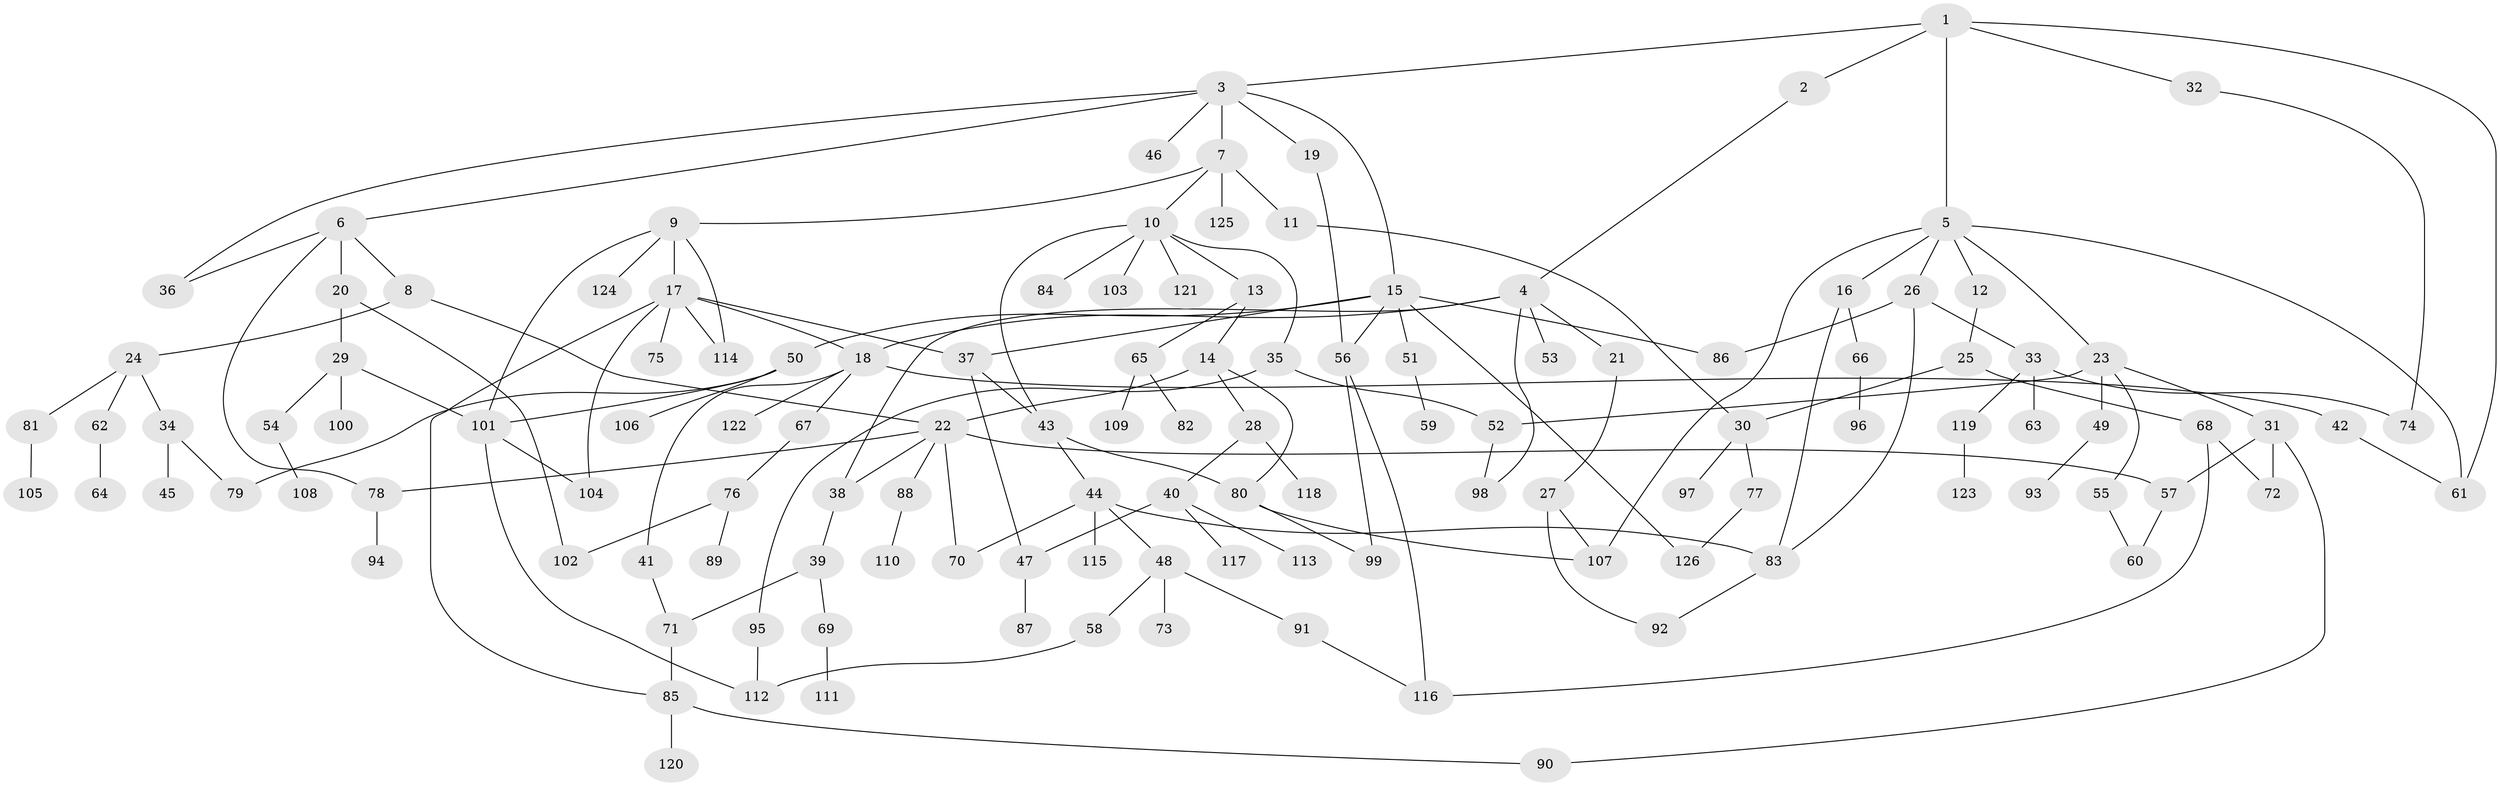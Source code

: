 // Generated by graph-tools (version 1.1) at 2025/25/03/09/25 03:25:25]
// undirected, 126 vertices, 166 edges
graph export_dot {
graph [start="1"]
  node [color=gray90,style=filled];
  1;
  2;
  3;
  4;
  5;
  6;
  7;
  8;
  9;
  10;
  11;
  12;
  13;
  14;
  15;
  16;
  17;
  18;
  19;
  20;
  21;
  22;
  23;
  24;
  25;
  26;
  27;
  28;
  29;
  30;
  31;
  32;
  33;
  34;
  35;
  36;
  37;
  38;
  39;
  40;
  41;
  42;
  43;
  44;
  45;
  46;
  47;
  48;
  49;
  50;
  51;
  52;
  53;
  54;
  55;
  56;
  57;
  58;
  59;
  60;
  61;
  62;
  63;
  64;
  65;
  66;
  67;
  68;
  69;
  70;
  71;
  72;
  73;
  74;
  75;
  76;
  77;
  78;
  79;
  80;
  81;
  82;
  83;
  84;
  85;
  86;
  87;
  88;
  89;
  90;
  91;
  92;
  93;
  94;
  95;
  96;
  97;
  98;
  99;
  100;
  101;
  102;
  103;
  104;
  105;
  106;
  107;
  108;
  109;
  110;
  111;
  112;
  113;
  114;
  115;
  116;
  117;
  118;
  119;
  120;
  121;
  122;
  123;
  124;
  125;
  126;
  1 -- 2;
  1 -- 3;
  1 -- 5;
  1 -- 32;
  1 -- 61;
  2 -- 4;
  3 -- 6;
  3 -- 7;
  3 -- 15;
  3 -- 19;
  3 -- 36;
  3 -- 46;
  4 -- 21;
  4 -- 53;
  4 -- 98;
  4 -- 38;
  4 -- 18;
  5 -- 12;
  5 -- 16;
  5 -- 23;
  5 -- 26;
  5 -- 61;
  5 -- 107;
  6 -- 8;
  6 -- 20;
  6 -- 78;
  6 -- 36;
  7 -- 9;
  7 -- 10;
  7 -- 11;
  7 -- 125;
  8 -- 24;
  8 -- 22;
  9 -- 17;
  9 -- 124;
  9 -- 114;
  9 -- 101;
  10 -- 13;
  10 -- 35;
  10 -- 84;
  10 -- 103;
  10 -- 121;
  10 -- 43;
  11 -- 30;
  12 -- 25;
  13 -- 14;
  13 -- 65;
  14 -- 22;
  14 -- 28;
  14 -- 80;
  15 -- 50;
  15 -- 51;
  15 -- 86;
  15 -- 37;
  15 -- 126;
  15 -- 56;
  16 -- 66;
  16 -- 83;
  17 -- 18;
  17 -- 37;
  17 -- 75;
  17 -- 85;
  17 -- 104;
  17 -- 114;
  18 -- 41;
  18 -- 42;
  18 -- 67;
  18 -- 122;
  19 -- 56;
  20 -- 29;
  20 -- 102;
  21 -- 27;
  22 -- 38;
  22 -- 78;
  22 -- 88;
  22 -- 57;
  22 -- 70;
  23 -- 31;
  23 -- 49;
  23 -- 52;
  23 -- 55;
  24 -- 34;
  24 -- 62;
  24 -- 81;
  25 -- 30;
  25 -- 68;
  26 -- 33;
  26 -- 83;
  26 -- 86;
  27 -- 92;
  27 -- 107;
  28 -- 40;
  28 -- 118;
  29 -- 54;
  29 -- 100;
  29 -- 101;
  30 -- 77;
  30 -- 97;
  31 -- 57;
  31 -- 90;
  31 -- 72;
  32 -- 74;
  33 -- 63;
  33 -- 119;
  33 -- 74;
  34 -- 45;
  34 -- 79;
  35 -- 95;
  35 -- 52;
  37 -- 43;
  37 -- 47;
  38 -- 39;
  39 -- 69;
  39 -- 71;
  40 -- 47;
  40 -- 113;
  40 -- 117;
  41 -- 71;
  42 -- 61;
  43 -- 44;
  43 -- 80;
  44 -- 48;
  44 -- 70;
  44 -- 115;
  44 -- 83;
  47 -- 87;
  48 -- 58;
  48 -- 73;
  48 -- 91;
  49 -- 93;
  50 -- 101;
  50 -- 106;
  50 -- 79;
  51 -- 59;
  52 -- 98;
  54 -- 108;
  55 -- 60;
  56 -- 99;
  56 -- 116;
  57 -- 60;
  58 -- 112;
  62 -- 64;
  65 -- 82;
  65 -- 109;
  66 -- 96;
  67 -- 76;
  68 -- 72;
  68 -- 116;
  69 -- 111;
  71 -- 85;
  76 -- 89;
  76 -- 102;
  77 -- 126;
  78 -- 94;
  80 -- 107;
  80 -- 99;
  81 -- 105;
  83 -- 92;
  85 -- 120;
  85 -- 90;
  88 -- 110;
  91 -- 116;
  95 -- 112;
  101 -- 112;
  101 -- 104;
  119 -- 123;
}
